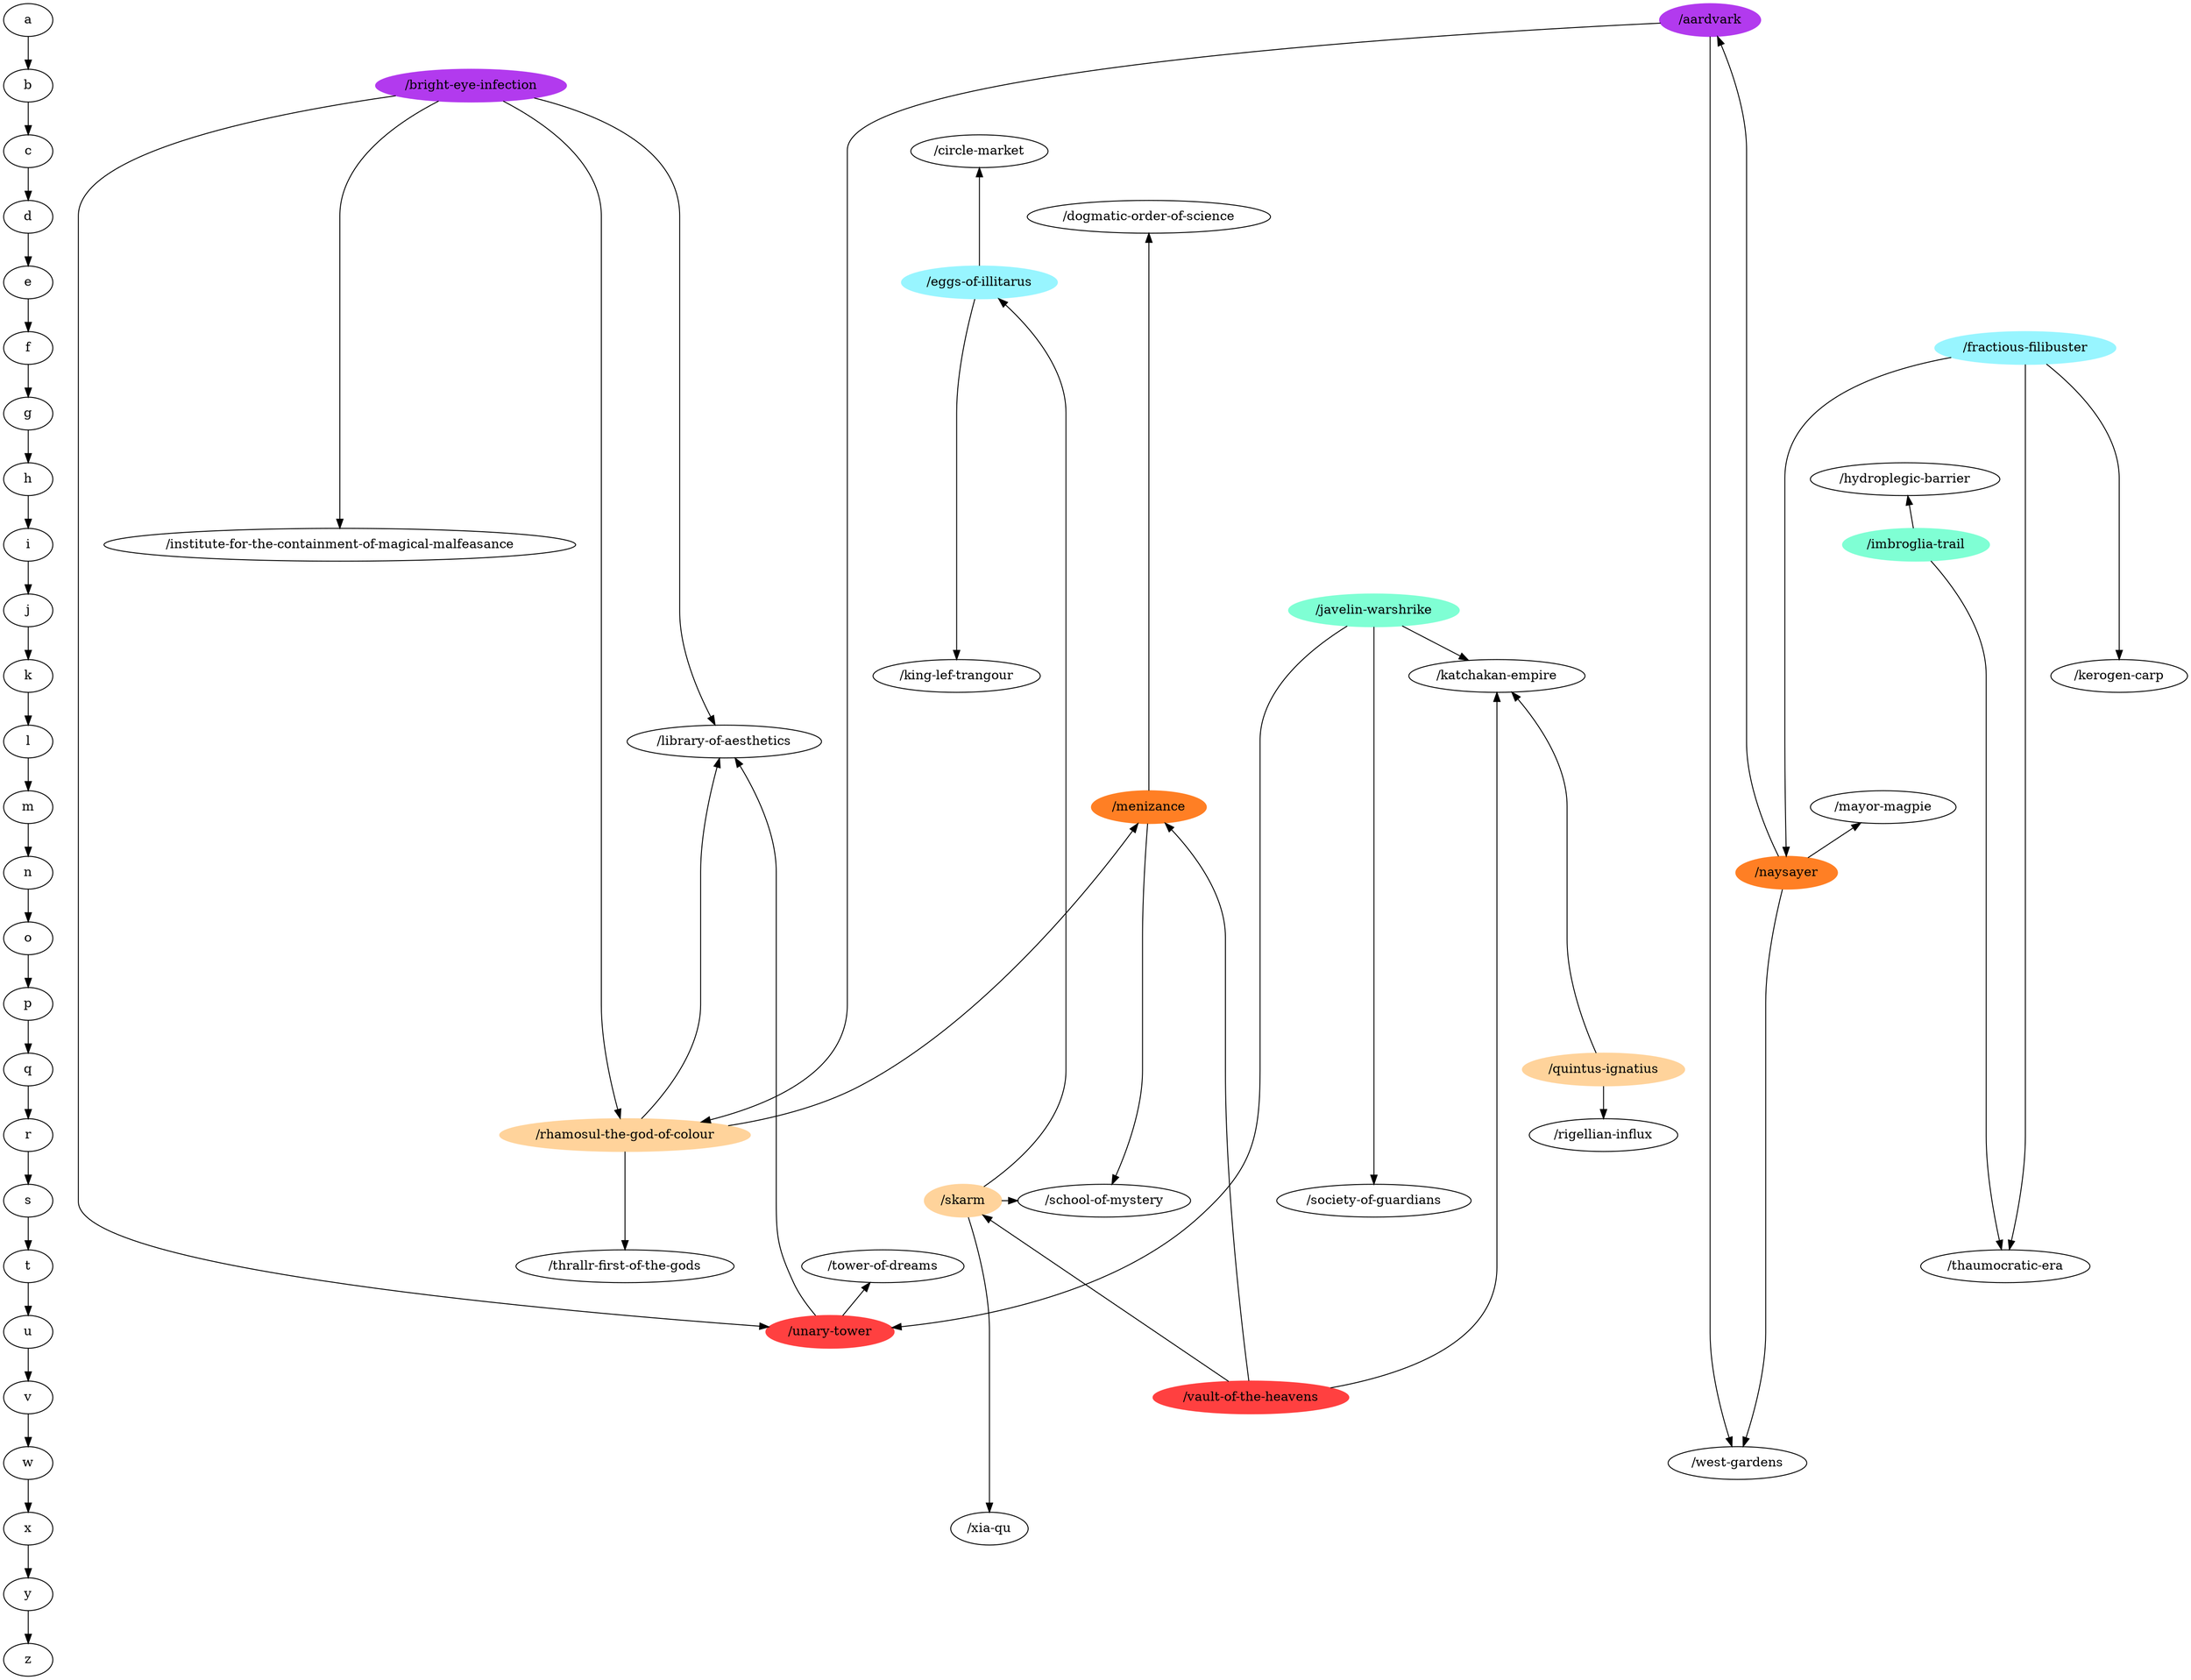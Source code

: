 digraph G {
a->b->c->d->e->f->g->h->i->j->k->l->m->n->o->p->q->r->s->t->u->v->w->x->y->z;
{ rank=same;
a;
"/aardvark" [color=darkorchid2,style=filled];
}
{ rank=same;
b;
"/bright-eye-infection" [color=darkorchid2,style=filled];
}
{ rank=same;
c;
"/circle-market";
}
{ rank=same;
d;
"/dogmatic-order-of-science";
}
{ rank=same;
e;
"/eggs-of-illitarus" [color=cadetblue1,style=filled];
}
{ rank=same;
f;
"/fractious-filibuster" [color=cadetblue1,style=filled];
}
{ rank=same;
g;
}
{ rank=same;
h;
"/hydroplegic-barrier";
}
{ rank=same;
i;
"/institute-for-the-containment-of-magical-malfeasance";
"/imbroglia-trail" [color=aquamarine,style=filled];
}
{ rank=same;
j;
"/javelin-warshrike" [color=aquamarine,style=filled];
}
{ rank=same;
k;
"/kerogen-carp";
"/king-lef-trangour";
"/katchakan-empire";
}
{ rank=same;
l;
"/library-of-aesthetics";
}
{ rank=same;
m;
"/mayor-magpie";
"/menizance" [color=chocolate1,style=filled];
}
{ rank=same;
n;
"/naysayer" [color=chocolate1,style=filled];
}
{ rank=same;
o;
}
{ rank=same;
p;
}
{ rank=same;
q;
"/quintus-ignatius" [color=burlywood1,style=filled];
}
{ rank=same;
r;
"/rhamosul-the-god-of-colour" [color=burlywood1,style=filled];
"/rigellian-influx";
}
{ rank=same;
s;
"/skarm" [color=burlywood1,style=filled];
"/school-of-mystery";
"/society-of-guardians";
}
{ rank=same;
t;
"/thrallr-first-of-the-gods";
"/thaumocratic-era";
"/tower-of-dreams";
}
{ rank=same;
u;
"/unary-tower" [color=brown1,style=filled];
}
{ rank=same;
v;
"/vault-of-the-heavens" [color=brown1,style=filled];
}
{ rank=same;
w;
"/west-gardens";
}
{ rank=same;
x;
"/xia-qu";
}
{ rank=same;
y;
}
{ rank=same;
z;
}
"/unary-tower" -> "/tower-of-dreams";
"/unary-tower" -> "/library-of-aesthetics";
"/skarm" -> "/school-of-mystery";
"/skarm" -> "/eggs-of-illitarus";
"/skarm" -> "/xia-qu";
"/javelin-warshrike" -> "/unary-tower";
"/javelin-warshrike" -> "/society-of-guardians";
"/javelin-warshrike" -> "/katchakan-empire";
"/imbroglia-trail" -> "/thaumocratic-era";
"/imbroglia-trail" -> "/hydroplegic-barrier";
"/rhamosul-the-god-of-colour" -> "/thrallr-first-of-the-gods";
"/rhamosul-the-god-of-colour" -> "/library-of-aesthetics";
"/rhamosul-the-god-of-colour" -> "/menizance";
"/eggs-of-illitarus" -> "/king-lef-trangour";
"/eggs-of-illitarus" -> "/circle-market";
"/naysayer" -> "/west-gardens";
"/naysayer" -> "/mayor-magpie";
"/naysayer" -> "/aardvark";
"/quintus-ignatius" -> "/rigellian-influx";
"/quintus-ignatius" -> "/katchakan-empire";
"/bright-eye-infection" -> "/institute-for-the-containment-of-magical-malfeasance";
"/bright-eye-infection" -> "/unary-tower";
"/bright-eye-infection" -> "/rhamosul-the-god-of-colour";
"/bright-eye-infection" -> "/library-of-aesthetics";
"/vault-of-the-heavens" -> "/skarm";
"/vault-of-the-heavens" -> "/menizance";
"/vault-of-the-heavens" -> "/katchakan-empire";
"/fractious-filibuster" -> "/kerogen-carp";
"/fractious-filibuster" -> "/naysayer";
"/fractious-filibuster" -> "/thaumocratic-era";
"/menizance" -> "/school-of-mystery";
"/menizance" -> "/dogmatic-order-of-science";
"/aardvark" -> "/rhamosul-the-god-of-colour";
"/aardvark" -> "/west-gardens";
}
